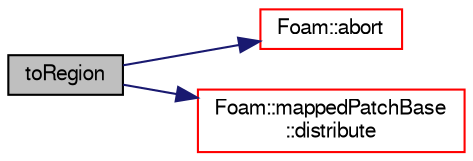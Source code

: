 digraph "toRegion"
{
  bgcolor="transparent";
  edge [fontname="FreeSans",fontsize="10",labelfontname="FreeSans",labelfontsize="10"];
  node [fontname="FreeSans",fontsize="10",shape=record];
  rankdir="LR";
  Node2567 [label="toRegion",height=0.2,width=0.4,color="black", fillcolor="grey75", style="filled", fontcolor="black"];
  Node2567 -> Node2568 [color="midnightblue",fontsize="10",style="solid",fontname="FreeSans"];
  Node2568 [label="Foam::abort",height=0.2,width=0.4,color="red",URL="$a21124.html#a447107a607d03e417307c203fa5fb44b"];
  Node2567 -> Node2611 [color="midnightblue",fontsize="10",style="solid",fontname="FreeSans"];
  Node2611 [label="Foam::mappedPatchBase\l::distribute",height=0.2,width=0.4,color="red",URL="$a25094.html#abc1fef854aa7627739504e6f5408dd79",tooltip="Wrapper around map/interpolate data distribution. "];
}
